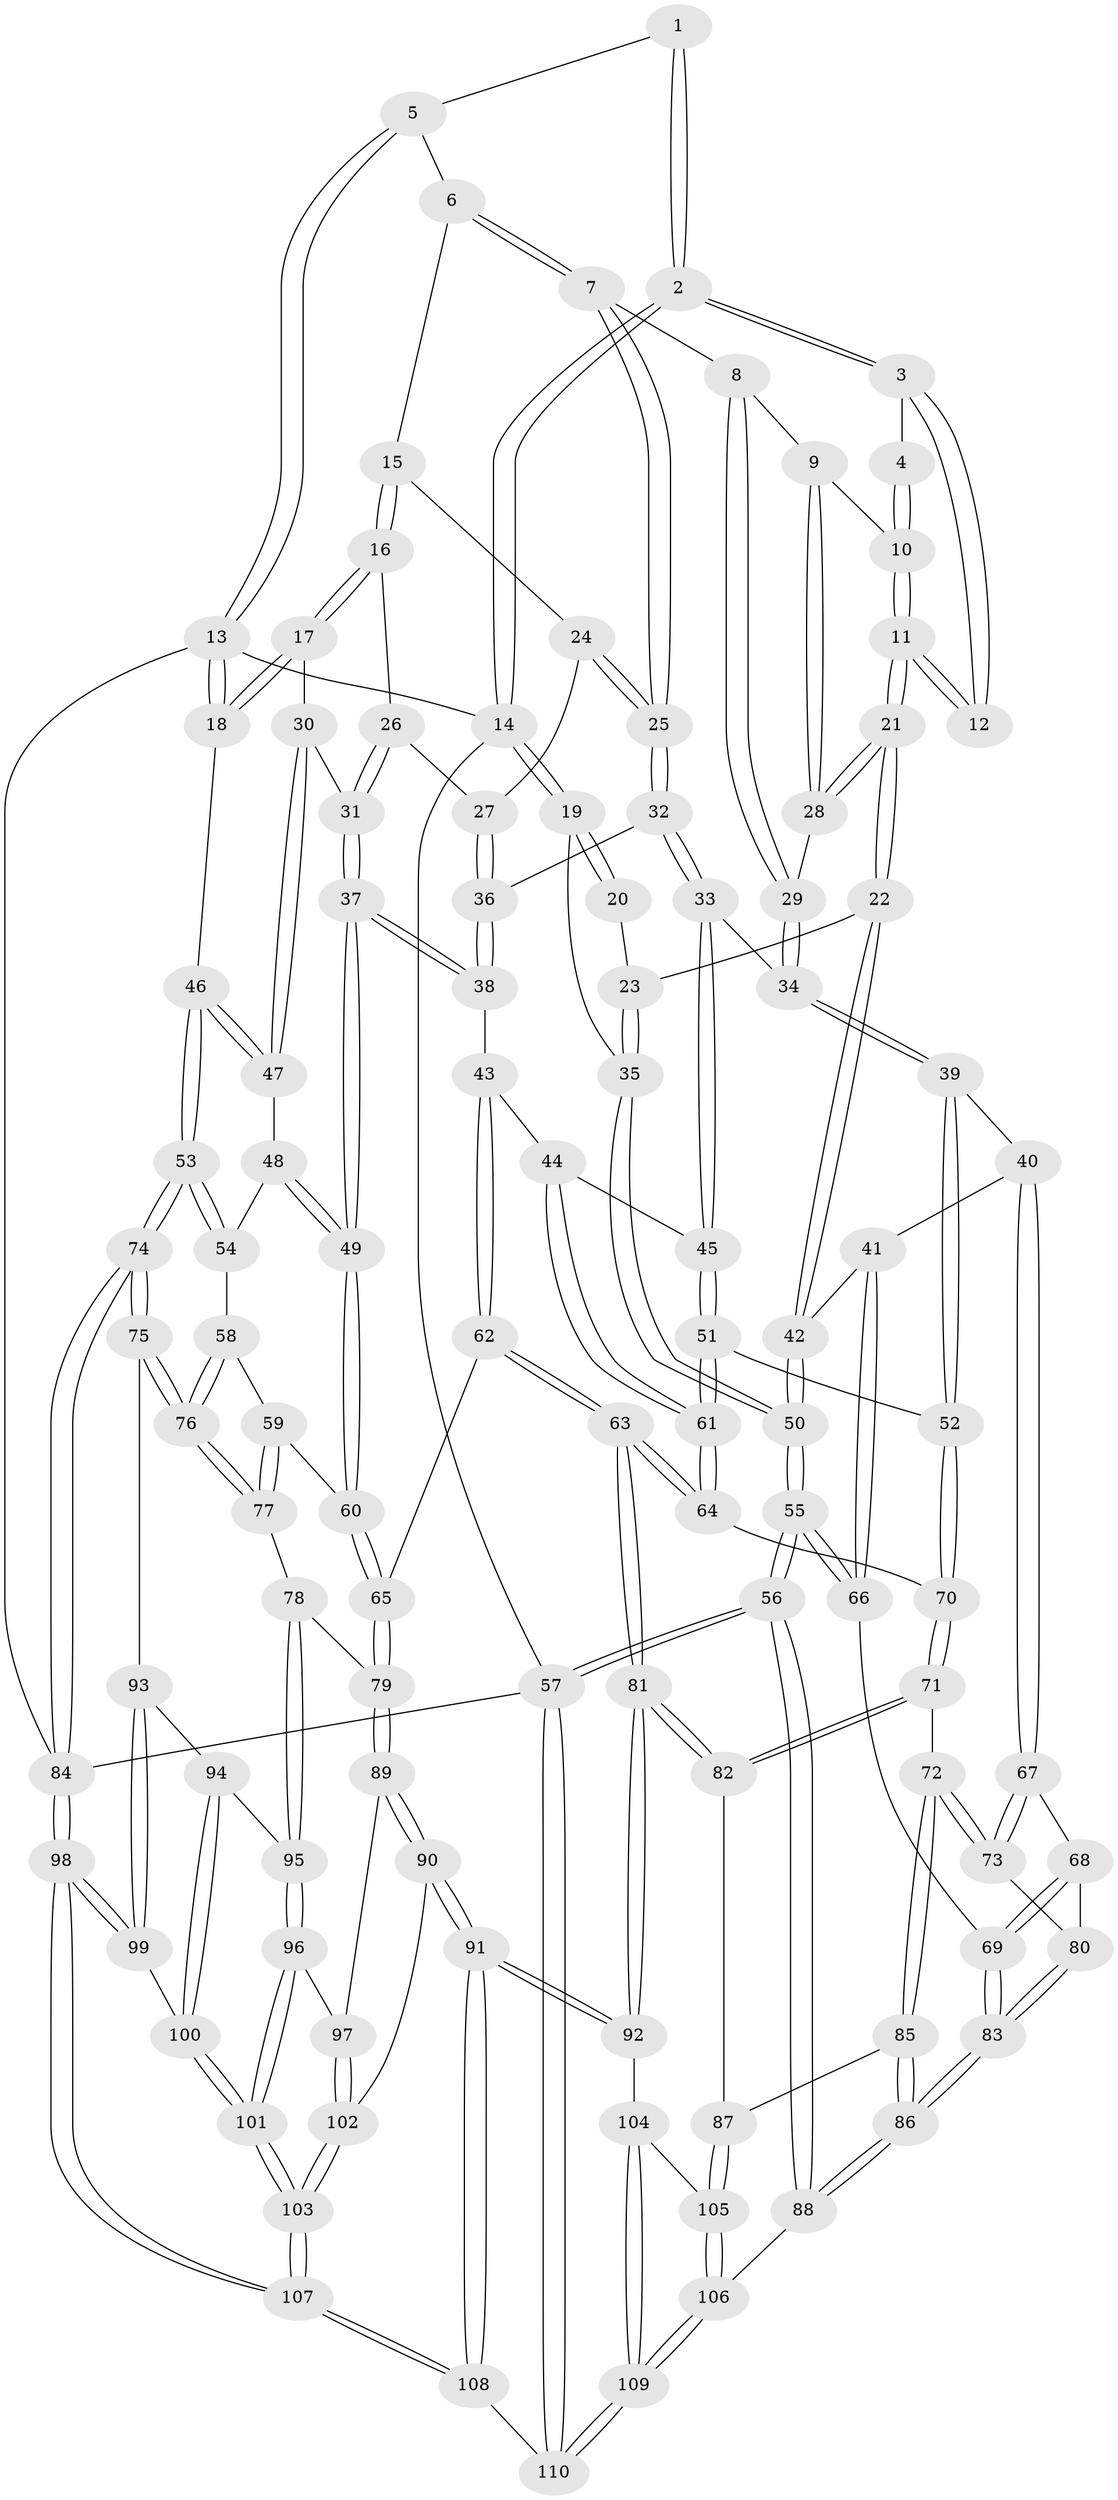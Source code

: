// Generated by graph-tools (version 1.1) at 2025/17/03/09/25 04:17:03]
// undirected, 110 vertices, 272 edges
graph export_dot {
graph [start="1"]
  node [color=gray90,style=filled];
  1 [pos="+0.44162541373855047+0"];
  2 [pos="+0+0"];
  3 [pos="+0.16266576166968005+0.12329585419382799"];
  4 [pos="+0.41722808509708215+0"];
  5 [pos="+0.6437410972400357+0"];
  6 [pos="+0.6622378882944833+0"];
  7 [pos="+0.45734933296943614+0.27860158917235844"];
  8 [pos="+0.42957992375965365+0.2506586977396426"];
  9 [pos="+0.39613556071846584+0.21033712541796604"];
  10 [pos="+0.3622074782065191+0.15501598050666485"];
  11 [pos="+0.22773613382133603+0.21276240011015524"];
  12 [pos="+0.178219681283527+0.16326374055573356"];
  13 [pos="+1+0"];
  14 [pos="+0+0"];
  15 [pos="+0.71814530441764+0.09846858781338043"];
  16 [pos="+0.8784118951782003+0.2037191397623616"];
  17 [pos="+0.8915285253184553+0.2108736565635248"];
  18 [pos="+1+0.07441443263551571"];
  19 [pos="+0+0"];
  20 [pos="+0.08584446493411808+0.19753953077208972"];
  21 [pos="+0.1969347301990133+0.3182542371302197"];
  22 [pos="+0.1377444962375215+0.3575123352818787"];
  23 [pos="+0.08691292479433994+0.313720178871154"];
  24 [pos="+0.6864052177940492+0.16333442515811306"];
  25 [pos="+0.4804978805749516+0.3156379574837252"];
  26 [pos="+0.7311919702465511+0.3353972481723961"];
  27 [pos="+0.6765541439838622+0.3461041945679509"];
  28 [pos="+0.2766832904859348+0.35243764364653357"];
  29 [pos="+0.27927738327820484+0.3541917553668425"];
  30 [pos="+0.8804312507648768+0.3359146230156732"];
  31 [pos="+0.8593040704736975+0.35623689149571486"];
  32 [pos="+0.48063050981918026+0.3171560801813536"];
  33 [pos="+0.46502700018793575+0.3779772381481282"];
  34 [pos="+0.3605450615262536+0.4241896756698936"];
  35 [pos="+0+0.12388150779476947"];
  36 [pos="+0.6753660471528579+0.34883515968371254"];
  37 [pos="+0.7661949031184027+0.4904384652199736"];
  38 [pos="+0.69003277293541+0.4707158148244648"];
  39 [pos="+0.32134741744146206+0.5187201705586902"];
  40 [pos="+0.2785712188173475+0.5297509138363083"];
  41 [pos="+0.16579005480715542+0.5092036040119952"];
  42 [pos="+0.11474518424748771+0.43576003051078066"];
  43 [pos="+0.6315596289308091+0.4976959421658106"];
  44 [pos="+0.5873017541297016+0.4868909372050913"];
  45 [pos="+0.5065201166516748+0.4321224870972515"];
  46 [pos="+1+0.4576346211983562"];
  47 [pos="+0.9347169729165543+0.3882012168591488"];
  48 [pos="+0.9267084136100874+0.5011730634860639"];
  49 [pos="+0.7910690940418593+0.5220479889664601"];
  50 [pos="+0+0.5271414045119308"];
  51 [pos="+0.44409222758293543+0.553656584487004"];
  52 [pos="+0.34534558742707894+0.5432635426961221"];
  53 [pos="+1+0.5640285653210695"];
  54 [pos="+0.9646013938515482+0.5236410617234586"];
  55 [pos="+0+0.6141615955817423"];
  56 [pos="+0+1"];
  57 [pos="+0+1"];
  58 [pos="+0.911410415709185+0.5996430714230222"];
  59 [pos="+0.8128795589351053+0.5666906237986742"];
  60 [pos="+0.7922901894316723+0.5282887128971864"];
  61 [pos="+0.48425465298785986+0.5952643894556382"];
  62 [pos="+0.6115595034289409+0.6874652273713322"];
  63 [pos="+0.5502089924647561+0.7070034364381803"];
  64 [pos="+0.48723449897872295+0.621421701512803"];
  65 [pos="+0.665848767578449+0.7088498634816562"];
  66 [pos="+0.11181371538596856+0.6754599855978394"];
  67 [pos="+0.26765785693328037+0.5897195688528735"];
  68 [pos="+0.24807626808127226+0.6299831791380586"];
  69 [pos="+0.11634491431108124+0.6815187908757"];
  70 [pos="+0.3711691370920597+0.6442685463051645"];
  71 [pos="+0.3585032571240586+0.690353000320266"];
  72 [pos="+0.35466395548090296+0.6906189182735943"];
  73 [pos="+0.31587321677588975+0.6849925794493162"];
  74 [pos="+1+0.7091055601130822"];
  75 [pos="+1+0.7210470990051508"];
  76 [pos="+0.9762855391170266+0.7084626728218305"];
  77 [pos="+0.8257038953558098+0.6865448408137163"];
  78 [pos="+0.7770542849900963+0.7324289174944283"];
  79 [pos="+0.6835034927185256+0.7236062302914121"];
  80 [pos="+0.2744978315184951+0.6899577229523548"];
  81 [pos="+0.48811831148423473+0.7853230519445917"];
  82 [pos="+0.36131415087973395+0.6941127826800376"];
  83 [pos="+0.1584425914146129+0.7718313518058942"];
  84 [pos="+1+1"];
  85 [pos="+0.2358225870788377+0.8141426371582111"];
  86 [pos="+0.1622649696859498+0.8101966496722374"];
  87 [pos="+0.31228471110947353+0.8319277580392033"];
  88 [pos="+0.15347771428489354+0.8266127837451571"];
  89 [pos="+0.6830043349100018+0.7311949058649887"];
  90 [pos="+0.6131280580117263+0.8898905338678685"];
  91 [pos="+0.5629749290958881+0.9271720276494627"];
  92 [pos="+0.47943680637646513+0.8489272438841899"];
  93 [pos="+0.9415775111543242+0.7808698386383173"];
  94 [pos="+0.847642398173832+0.8111686423285008"];
  95 [pos="+0.8022649010070315+0.7876782697142352"];
  96 [pos="+0.7769217846750167+0.8374458597365992"];
  97 [pos="+0.7122680965246284+0.856493167908665"];
  98 [pos="+0.9982116363149706+1"];
  99 [pos="+0.9311477871157874+0.832941757919034"];
  100 [pos="+0.8594429001785493+0.8793985864938063"];
  101 [pos="+0.8447220422855198+1"];
  102 [pos="+0.7084082915642811+0.864314882092382"];
  103 [pos="+0.8504031816177868+1"];
  104 [pos="+0.4080131804810706+0.8789586156507014"];
  105 [pos="+0.32787590013248+0.8416400649125118"];
  106 [pos="+0.24013372090655388+0.978437509988034"];
  107 [pos="+0.8852256735662494+1"];
  108 [pos="+0.6564005378001194+1"];
  109 [pos="+0.2937305136209137+1"];
  110 [pos="+0.28495165376171916+1"];
  1 -- 2;
  1 -- 2;
  1 -- 5;
  2 -- 3;
  2 -- 3;
  2 -- 14;
  2 -- 14;
  3 -- 4;
  3 -- 12;
  3 -- 12;
  4 -- 10;
  4 -- 10;
  5 -- 6;
  5 -- 13;
  5 -- 13;
  6 -- 7;
  6 -- 7;
  6 -- 15;
  7 -- 8;
  7 -- 25;
  7 -- 25;
  8 -- 9;
  8 -- 29;
  8 -- 29;
  9 -- 10;
  9 -- 28;
  9 -- 28;
  10 -- 11;
  10 -- 11;
  11 -- 12;
  11 -- 12;
  11 -- 21;
  11 -- 21;
  13 -- 14;
  13 -- 18;
  13 -- 18;
  13 -- 84;
  14 -- 19;
  14 -- 19;
  14 -- 57;
  15 -- 16;
  15 -- 16;
  15 -- 24;
  16 -- 17;
  16 -- 17;
  16 -- 26;
  17 -- 18;
  17 -- 18;
  17 -- 30;
  18 -- 46;
  19 -- 20;
  19 -- 20;
  19 -- 35;
  20 -- 23;
  21 -- 22;
  21 -- 22;
  21 -- 28;
  21 -- 28;
  22 -- 23;
  22 -- 42;
  22 -- 42;
  23 -- 35;
  23 -- 35;
  24 -- 25;
  24 -- 25;
  24 -- 27;
  25 -- 32;
  25 -- 32;
  26 -- 27;
  26 -- 31;
  26 -- 31;
  27 -- 36;
  27 -- 36;
  28 -- 29;
  29 -- 34;
  29 -- 34;
  30 -- 31;
  30 -- 47;
  30 -- 47;
  31 -- 37;
  31 -- 37;
  32 -- 33;
  32 -- 33;
  32 -- 36;
  33 -- 34;
  33 -- 45;
  33 -- 45;
  34 -- 39;
  34 -- 39;
  35 -- 50;
  35 -- 50;
  36 -- 38;
  36 -- 38;
  37 -- 38;
  37 -- 38;
  37 -- 49;
  37 -- 49;
  38 -- 43;
  39 -- 40;
  39 -- 52;
  39 -- 52;
  40 -- 41;
  40 -- 67;
  40 -- 67;
  41 -- 42;
  41 -- 66;
  41 -- 66;
  42 -- 50;
  42 -- 50;
  43 -- 44;
  43 -- 62;
  43 -- 62;
  44 -- 45;
  44 -- 61;
  44 -- 61;
  45 -- 51;
  45 -- 51;
  46 -- 47;
  46 -- 47;
  46 -- 53;
  46 -- 53;
  47 -- 48;
  48 -- 49;
  48 -- 49;
  48 -- 54;
  49 -- 60;
  49 -- 60;
  50 -- 55;
  50 -- 55;
  51 -- 52;
  51 -- 61;
  51 -- 61;
  52 -- 70;
  52 -- 70;
  53 -- 54;
  53 -- 54;
  53 -- 74;
  53 -- 74;
  54 -- 58;
  55 -- 56;
  55 -- 56;
  55 -- 66;
  55 -- 66;
  56 -- 57;
  56 -- 57;
  56 -- 88;
  56 -- 88;
  57 -- 110;
  57 -- 110;
  57 -- 84;
  58 -- 59;
  58 -- 76;
  58 -- 76;
  59 -- 60;
  59 -- 77;
  59 -- 77;
  60 -- 65;
  60 -- 65;
  61 -- 64;
  61 -- 64;
  62 -- 63;
  62 -- 63;
  62 -- 65;
  63 -- 64;
  63 -- 64;
  63 -- 81;
  63 -- 81;
  64 -- 70;
  65 -- 79;
  65 -- 79;
  66 -- 69;
  67 -- 68;
  67 -- 73;
  67 -- 73;
  68 -- 69;
  68 -- 69;
  68 -- 80;
  69 -- 83;
  69 -- 83;
  70 -- 71;
  70 -- 71;
  71 -- 72;
  71 -- 82;
  71 -- 82;
  72 -- 73;
  72 -- 73;
  72 -- 85;
  72 -- 85;
  73 -- 80;
  74 -- 75;
  74 -- 75;
  74 -- 84;
  74 -- 84;
  75 -- 76;
  75 -- 76;
  75 -- 93;
  76 -- 77;
  76 -- 77;
  77 -- 78;
  78 -- 79;
  78 -- 95;
  78 -- 95;
  79 -- 89;
  79 -- 89;
  80 -- 83;
  80 -- 83;
  81 -- 82;
  81 -- 82;
  81 -- 92;
  81 -- 92;
  82 -- 87;
  83 -- 86;
  83 -- 86;
  84 -- 98;
  84 -- 98;
  85 -- 86;
  85 -- 86;
  85 -- 87;
  86 -- 88;
  86 -- 88;
  87 -- 105;
  87 -- 105;
  88 -- 106;
  89 -- 90;
  89 -- 90;
  89 -- 97;
  90 -- 91;
  90 -- 91;
  90 -- 102;
  91 -- 92;
  91 -- 92;
  91 -- 108;
  91 -- 108;
  92 -- 104;
  93 -- 94;
  93 -- 99;
  93 -- 99;
  94 -- 95;
  94 -- 100;
  94 -- 100;
  95 -- 96;
  95 -- 96;
  96 -- 97;
  96 -- 101;
  96 -- 101;
  97 -- 102;
  97 -- 102;
  98 -- 99;
  98 -- 99;
  98 -- 107;
  98 -- 107;
  99 -- 100;
  100 -- 101;
  100 -- 101;
  101 -- 103;
  101 -- 103;
  102 -- 103;
  102 -- 103;
  103 -- 107;
  103 -- 107;
  104 -- 105;
  104 -- 109;
  104 -- 109;
  105 -- 106;
  105 -- 106;
  106 -- 109;
  106 -- 109;
  107 -- 108;
  107 -- 108;
  108 -- 110;
  109 -- 110;
  109 -- 110;
}
